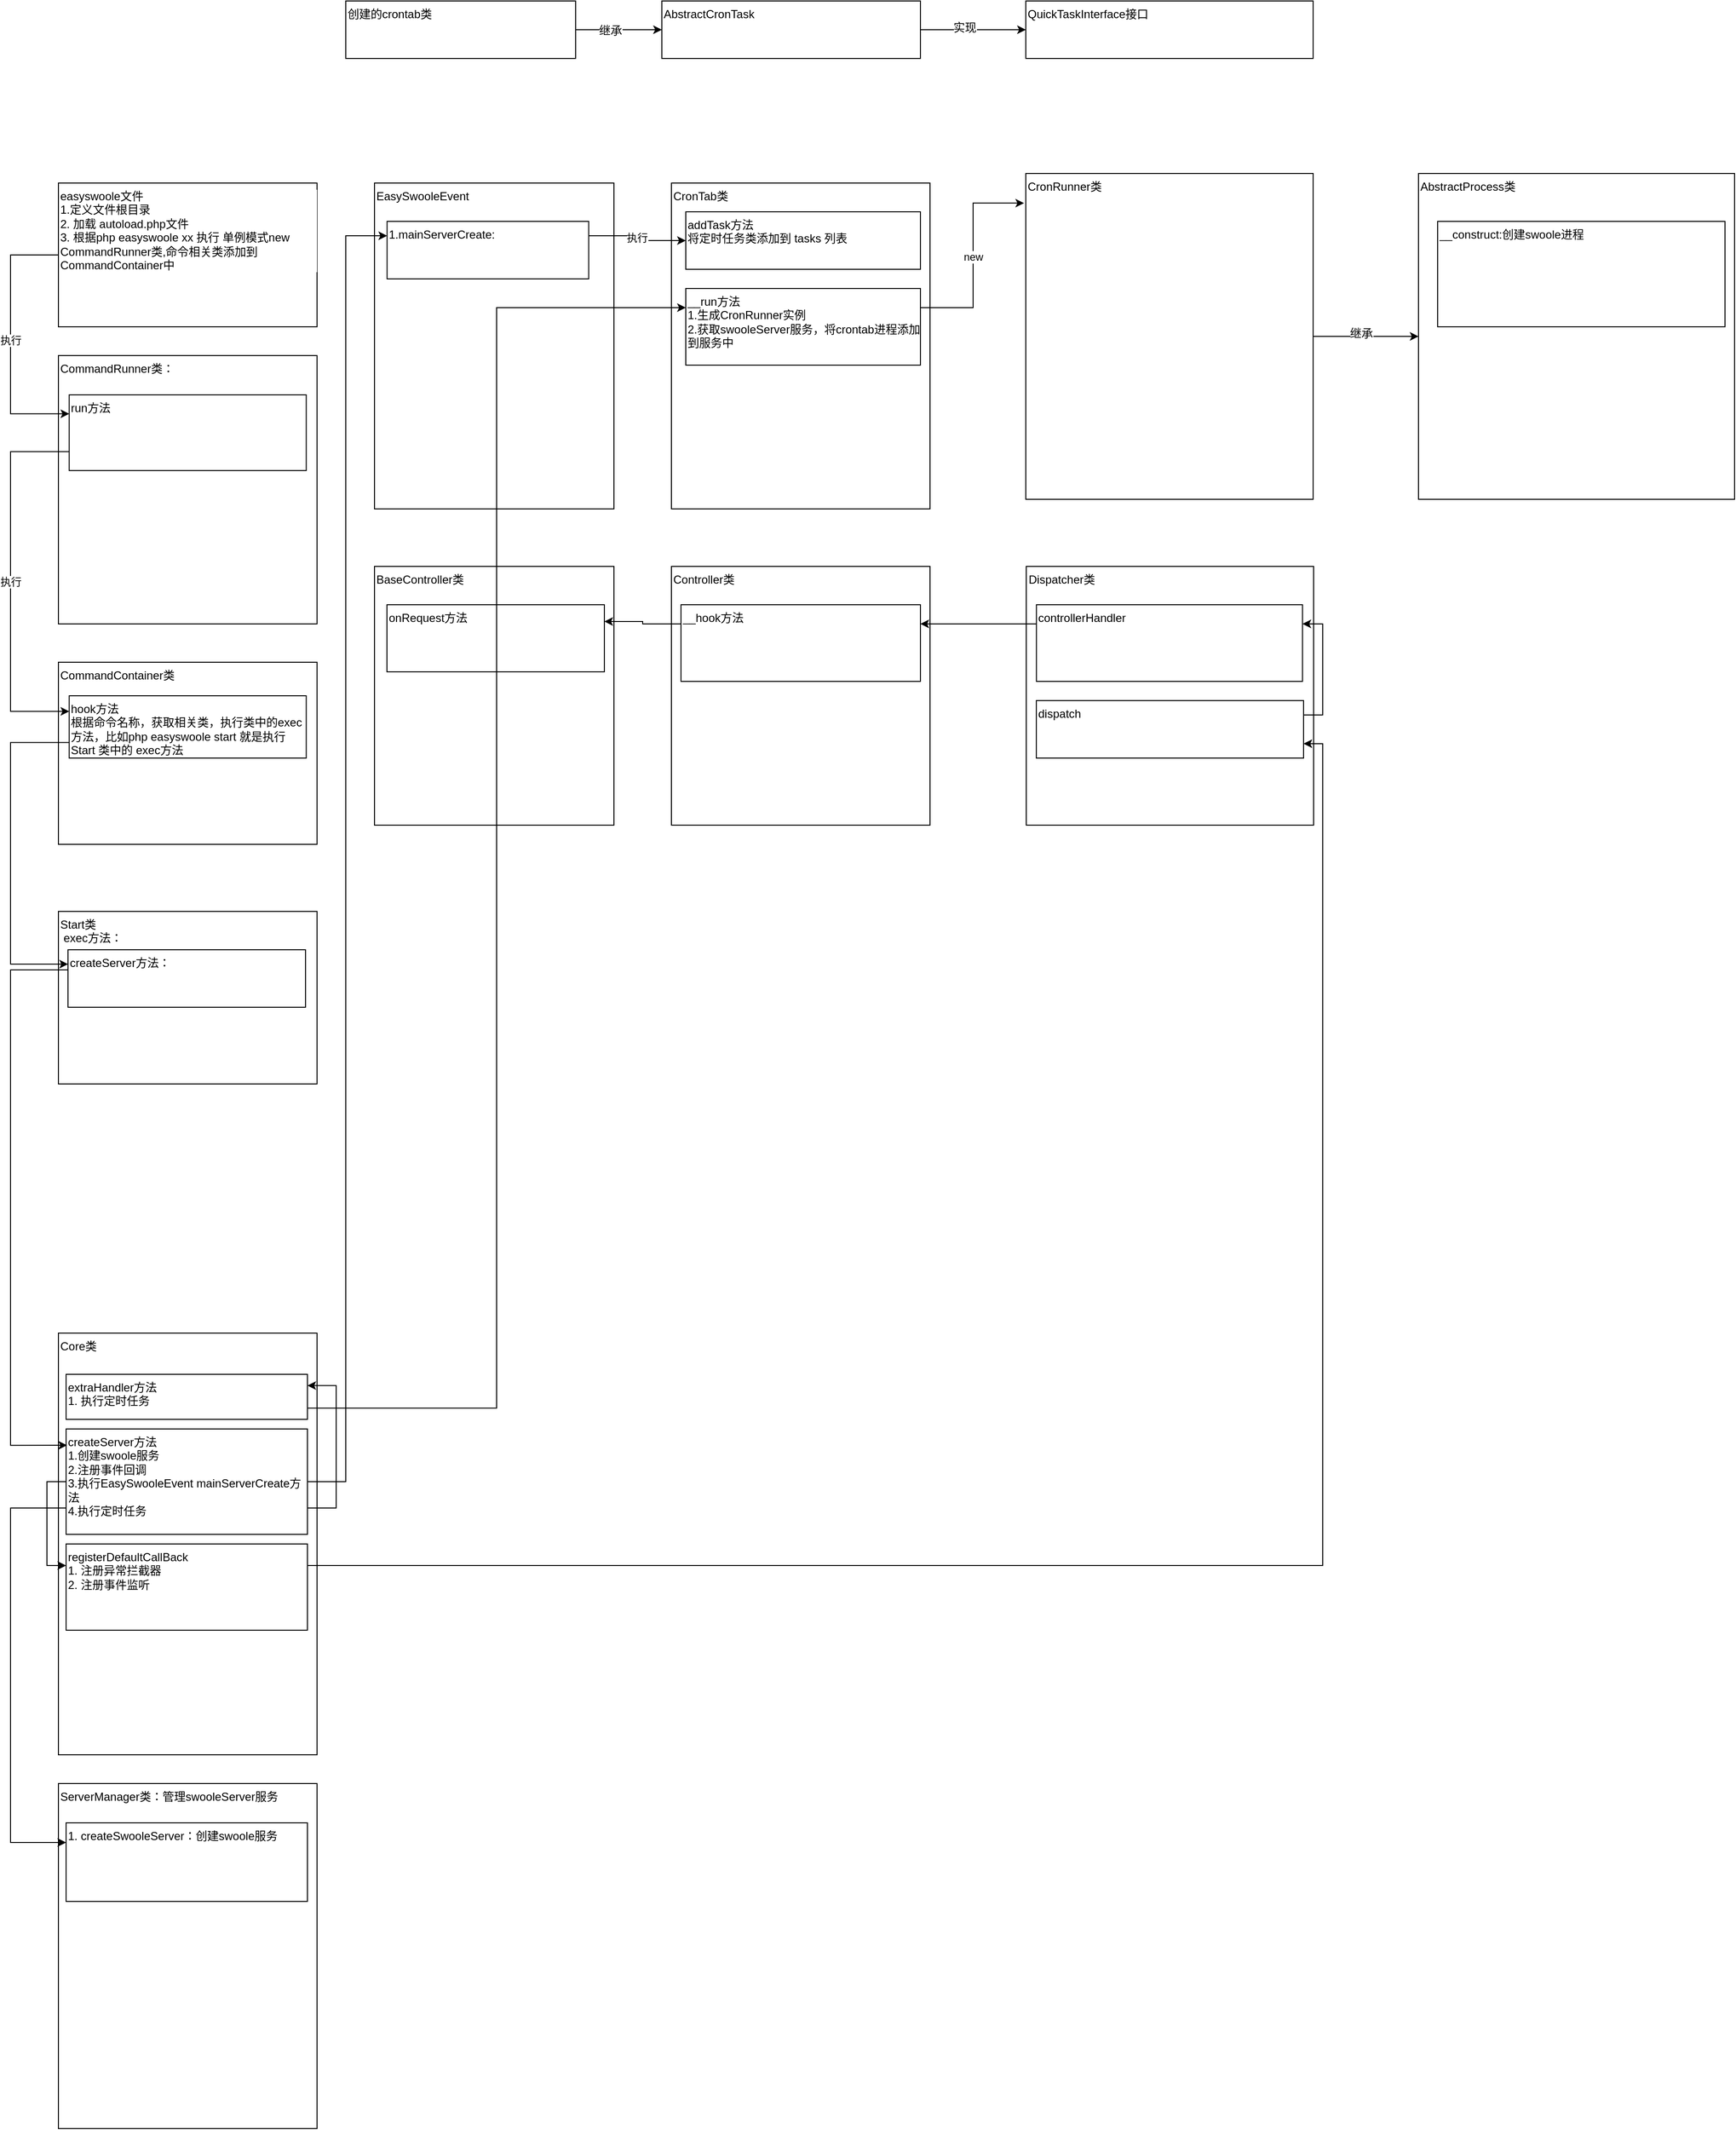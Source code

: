 <mxfile version="12.2.4" pages="1"><diagram id="vr0f-loxd3YGzt9aR8x7" name="第 1 页"><mxGraphModel dx="2377" dy="734" grid="1" gridSize="10" guides="1" tooltips="1" connect="1" arrows="1" fold="1" page="1" pageScale="1" pageWidth="827" pageHeight="1169" math="0" shadow="0"><root><mxCell id="0"/><mxCell id="1" parent="0"/><mxCell id="4" value="" style="edgeStyle=orthogonalEdgeStyle;rounded=0;orthogonalLoop=1;jettySize=auto;html=1;" parent="1" source="2" target="3" edge="1"><mxGeometry relative="1" as="geometry"/></mxCell><mxCell id="5" value="继承" style="text;html=1;resizable=0;points=[];align=center;verticalAlign=middle;labelBackgroundColor=#ffffff;" parent="4" vertex="1" connectable="0"><mxGeometry x="-0.2" y="-1" relative="1" as="geometry"><mxPoint as="offset"/></mxGeometry></mxCell><mxCell id="2" value="创建的crontab类" style="rounded=0;whiteSpace=wrap;html=1;align=left;verticalAlign=top;" parent="1" vertex="1"><mxGeometry x="20" y="350" width="240" height="60" as="geometry"/></mxCell><mxCell id="8" value="" style="edgeStyle=orthogonalEdgeStyle;rounded=0;orthogonalLoop=1;jettySize=auto;html=1;" parent="1" source="3" target="7" edge="1"><mxGeometry relative="1" as="geometry"/></mxCell><mxCell id="9" value="实现" style="text;html=1;resizable=0;points=[];align=center;verticalAlign=middle;labelBackgroundColor=#ffffff;" parent="8" vertex="1" connectable="0"><mxGeometry x="-0.175" y="2" relative="1" as="geometry"><mxPoint as="offset"/></mxGeometry></mxCell><mxCell id="3" value="AbstractCronTask" style="rounded=0;whiteSpace=wrap;html=1;align=left;verticalAlign=top;" parent="1" vertex="1"><mxGeometry x="350" y="350" width="270" height="60" as="geometry"/></mxCell><mxCell id="7" value="QuickTaskInterface接口" style="rounded=0;whiteSpace=wrap;html=1;align=left;verticalAlign=top;" parent="1" vertex="1"><mxGeometry x="730" y="350" width="300" height="60" as="geometry"/></mxCell><mxCell id="16" value="" style="group" parent="1" vertex="1" connectable="0"><mxGeometry x="360" y="540" width="270" height="340" as="geometry"/></mxCell><mxCell id="11" value="CronTab类&lt;br&gt;" style="rounded=0;whiteSpace=wrap;html=1;align=left;verticalAlign=top;" parent="16" vertex="1"><mxGeometry width="270" height="340" as="geometry"/></mxCell><mxCell id="15" value="__run方法&lt;br&gt;1.生成CronRunner实例&lt;br&gt;2.获取swooleServer服务，将crontab进程添加到服务中&lt;br&gt;" style="rounded=0;whiteSpace=wrap;html=1;align=left;verticalAlign=top;" parent="16" vertex="1"><mxGeometry x="15" y="110" width="245" height="80" as="geometry"/></mxCell><mxCell id="17" value="&lt;span style=&quot;white-space: normal&quot;&gt;addTask方法&lt;/span&gt;&lt;br style=&quot;white-space: normal&quot;&gt;&lt;span style=&quot;white-space: normal&quot;&gt;将定时任务类添加到 tasks 列表&lt;/span&gt;" style="rounded=0;whiteSpace=wrap;html=1;align=left;verticalAlign=top;" parent="16" vertex="1"><mxGeometry x="15" y="30" width="245" height="60" as="geometry"/></mxCell><mxCell id="20" style="edgeStyle=orthogonalEdgeStyle;rounded=0;orthogonalLoop=1;jettySize=auto;html=1;exitX=1;exitY=0.5;exitDx=0;exitDy=0;entryX=0;entryY=0.5;entryDx=0;entryDy=0;" parent="1" source="18" target="19" edge="1"><mxGeometry relative="1" as="geometry"/></mxCell><mxCell id="21" value="继承" style="text;html=1;resizable=0;points=[];align=center;verticalAlign=middle;labelBackgroundColor=#ffffff;" parent="20" vertex="1" connectable="0"><mxGeometry x="-0.1" y="3" relative="1" as="geometry"><mxPoint as="offset"/></mxGeometry></mxCell><mxCell id="18" value="CronRunner类" style="rounded=0;whiteSpace=wrap;html=1;align=left;verticalAlign=top;" parent="1" vertex="1"><mxGeometry x="730" y="530" width="300" height="340" as="geometry"/></mxCell><mxCell id="29" value="new" style="edgeStyle=orthogonalEdgeStyle;rounded=0;orthogonalLoop=1;jettySize=auto;html=1;exitX=1;exitY=0.25;exitDx=0;exitDy=0;entryX=-0.006;entryY=0.091;entryDx=0;entryDy=0;entryPerimeter=0;" parent="1" source="15" target="18" edge="1"><mxGeometry relative="1" as="geometry"/></mxCell><mxCell id="34" value="" style="group" parent="1" vertex="1" connectable="0"><mxGeometry x="1140" y="530" width="330" height="340" as="geometry"/></mxCell><mxCell id="19" value="AbstractProcess类" style="rounded=0;whiteSpace=wrap;html=1;align=left;verticalAlign=top;" parent="34" vertex="1"><mxGeometry width="330" height="340" as="geometry"/></mxCell><mxCell id="33" value="__construct:创建swoole进程" style="rounded=0;whiteSpace=wrap;html=1;align=left;verticalAlign=top;" parent="34" vertex="1"><mxGeometry x="20" y="50" width="300" height="110" as="geometry"/></mxCell><mxCell id="42" value="" style="group" parent="1" vertex="1" connectable="0"><mxGeometry x="50" y="540" width="250" height="340" as="geometry"/></mxCell><mxCell id="10" value="EasySwooleEvent" style="rounded=0;whiteSpace=wrap;html=1;align=left;verticalAlign=top;" parent="42" vertex="1"><mxGeometry width="250.0" height="340" as="geometry"/></mxCell><mxCell id="41" value="1.mainServerCreate:" style="rounded=0;whiteSpace=wrap;html=1;align=left;verticalAlign=top;" parent="42" vertex="1"><mxGeometry x="13.158" y="40" width="210.526" height="60" as="geometry"/></mxCell><mxCell id="12" value="执行" style="edgeStyle=orthogonalEdgeStyle;rounded=0;orthogonalLoop=1;jettySize=auto;html=1;entryX=0;entryY=0.5;entryDx=0;entryDy=0;exitX=1;exitY=0.25;exitDx=0;exitDy=0;" parent="1" source="41" target="17" edge="1"><mxGeometry relative="1" as="geometry"/></mxCell><mxCell id="57" value="easyswoole文件&lt;br&gt;1.定义文件根目录&lt;br&gt;2. 加载 autoload.php文件&lt;br&gt;3. 根据php easyswoole xx 执行 单例模式new CommandRunner类,命令相关类添加到CommandContainer中" style="rounded=0;whiteSpace=wrap;html=1;labelBackgroundColor=#FFFFFF;align=left;verticalAlign=top;" parent="1" vertex="1"><mxGeometry x="-280" y="540" width="270" height="150" as="geometry"/></mxCell><mxCell id="60" value="" style="group" parent="1" vertex="1" connectable="0"><mxGeometry x="-280" y="720" width="270" height="280" as="geometry"/></mxCell><mxCell id="58" value="CommandRunner类：" style="rounded=0;whiteSpace=wrap;html=1;labelBackgroundColor=#FFFFFF;align=left;verticalAlign=top;" parent="60" vertex="1"><mxGeometry width="270" height="280" as="geometry"/></mxCell><mxCell id="59" value="run方法" style="rounded=0;whiteSpace=wrap;html=1;verticalAlign=top;align=left;" parent="60" vertex="1"><mxGeometry x="11.25" y="41" width="247.5" height="79" as="geometry"/></mxCell><mxCell id="61" value="执行" style="edgeStyle=orthogonalEdgeStyle;rounded=0;orthogonalLoop=1;jettySize=auto;html=1;exitX=0;exitY=0.5;exitDx=0;exitDy=0;entryX=0;entryY=0.25;entryDx=0;entryDy=0;" parent="1" source="57" target="59" edge="1"><mxGeometry relative="1" as="geometry"><Array as="points"><mxPoint x="-330" y="615"/><mxPoint x="-330" y="781"/></Array></mxGeometry></mxCell><mxCell id="65" value="" style="group" parent="1" vertex="1" connectable="0"><mxGeometry x="-280" y="1040" width="270" height="190" as="geometry"/></mxCell><mxCell id="63" value="CommandContainer类" style="rounded=0;whiteSpace=wrap;html=1;align=left;verticalAlign=top;" parent="65" vertex="1"><mxGeometry width="270" height="190" as="geometry"/></mxCell><mxCell id="64" value="hook方法&lt;br&gt;根据命令名称，获取相关类，执行类中的exec方法，比如php easyswoole start 就是执行Start 类中的 exec方法" style="rounded=0;whiteSpace=wrap;html=1;align=left;verticalAlign=top;" parent="65" vertex="1"><mxGeometry x="11.25" y="35" width="247.5" height="65" as="geometry"/></mxCell><mxCell id="66" value="执行" style="edgeStyle=orthogonalEdgeStyle;rounded=0;orthogonalLoop=1;jettySize=auto;html=1;exitX=0;exitY=0.75;exitDx=0;exitDy=0;entryX=0;entryY=0.25;entryDx=0;entryDy=0;" parent="1" source="59" target="64" edge="1"><mxGeometry relative="1" as="geometry"><Array as="points"><mxPoint x="-330" y="820"/><mxPoint x="-330" y="1091"/></Array></mxGeometry></mxCell><mxCell id="72" value="" style="group" parent="1" vertex="1" connectable="0"><mxGeometry x="-280" y="1300" width="270" height="180" as="geometry"/></mxCell><mxCell id="73" value="Start类&lt;br&gt;&amp;nbsp;exec方法：" style="rounded=0;whiteSpace=wrap;html=1;labelBackgroundColor=none;align=left;verticalAlign=top;" parent="72" vertex="1"><mxGeometry width="270.0" height="180" as="geometry"/></mxCell><mxCell id="74" value="createServer方法：" style="rounded=0;whiteSpace=wrap;html=1;labelBackgroundColor=none;align=left;verticalAlign=top;" parent="72" vertex="1"><mxGeometry x="10" y="40" width="248" height="60" as="geometry"/></mxCell><mxCell id="75" style="edgeStyle=orthogonalEdgeStyle;rounded=0;orthogonalLoop=1;jettySize=auto;html=1;exitX=0;exitY=0.75;exitDx=0;exitDy=0;entryX=0;entryY=0.25;entryDx=0;entryDy=0;" parent="1" source="64" target="74" edge="1"><mxGeometry relative="1" as="geometry"><Array as="points"><mxPoint x="-330" y="1124"/><mxPoint x="-330" y="1355"/></Array></mxGeometry></mxCell><mxCell id="76" value="" style="group;labelBackgroundColor=none;fillColor=#ffe6cc;strokeColor=#d79b00;" parent="1" vertex="1" connectable="0"><mxGeometry x="-280" y="1740" width="270" height="440" as="geometry"/></mxCell><mxCell id="77" value="Core类" style="rounded=0;whiteSpace=wrap;html=1;align=left;verticalAlign=top;" parent="76" vertex="1"><mxGeometry width="270" height="440" as="geometry"/></mxCell><mxCell id="78" value="extraHandler方法&lt;br&gt;1. 执行定时任务" style="rounded=0;whiteSpace=wrap;html=1;align=left;verticalAlign=top;" parent="76" vertex="1"><mxGeometry x="8" y="43" width="252" height="47" as="geometry"/></mxCell><mxCell id="86" style="edgeStyle=orthogonalEdgeStyle;rounded=0;orthogonalLoop=1;jettySize=auto;html=1;exitX=0;exitY=0.5;exitDx=0;exitDy=0;entryX=0;entryY=0.25;entryDx=0;entryDy=0;" parent="76" source="79" target="80" edge="1"><mxGeometry relative="1" as="geometry"/></mxCell><mxCell id="87" style="edgeStyle=orthogonalEdgeStyle;rounded=0;orthogonalLoop=1;jettySize=auto;html=1;exitX=1;exitY=0.75;exitDx=0;exitDy=0;entryX=1;entryY=0.25;entryDx=0;entryDy=0;" parent="76" source="79" target="78" edge="1"><mxGeometry relative="1" as="geometry"><Array as="points"><mxPoint x="290" y="183"/><mxPoint x="290" y="55"/></Array></mxGeometry></mxCell><mxCell id="79" value="createServer方法&lt;br&gt;1.创建swoole服务&lt;br&gt;2.注册事件回调&lt;br&gt;3.执行EasySwooleEvent mainServerCreate方法&lt;br&gt;4.执行定时任务" style="rounded=0;whiteSpace=wrap;html=1;align=left;verticalAlign=top;" parent="76" vertex="1"><mxGeometry x="8" y="100" width="252" height="110" as="geometry"/></mxCell><mxCell id="80" value="registerDefaultCallBack&lt;br&gt;1. 注册异常拦截器&lt;br&gt;2. 注册事件监听" style="rounded=0;whiteSpace=wrap;html=1;labelBackgroundColor=none;align=left;verticalAlign=top;" parent="76" vertex="1"><mxGeometry x="8" y="220" width="252" height="90" as="geometry"/></mxCell><mxCell id="82" value="" style="group" parent="1" vertex="1" connectable="0"><mxGeometry x="-280" y="2210" width="270" height="360" as="geometry"/></mxCell><mxCell id="83" value="ServerManager类：管理swooleServer服务" style="rounded=0;whiteSpace=wrap;html=1;align=left;verticalAlign=top;" parent="82" vertex="1"><mxGeometry width="270" height="360.0" as="geometry"/></mxCell><mxCell id="84" value="1. createSwooleServer：创建swoole服务" style="rounded=0;whiteSpace=wrap;html=1;align=left;verticalAlign=top;" parent="82" vertex="1"><mxGeometry x="8" y="41" width="252" height="82" as="geometry"/></mxCell><mxCell id="85" style="edgeStyle=orthogonalEdgeStyle;rounded=0;orthogonalLoop=1;jettySize=auto;html=1;exitX=0;exitY=0.75;exitDx=0;exitDy=0;entryX=0;entryY=0.25;entryDx=0;entryDy=0;" parent="1" source="79" target="84" edge="1"><mxGeometry relative="1" as="geometry"><Array as="points"><mxPoint x="-330" y="1923"/><mxPoint x="-330" y="2272"/></Array></mxGeometry></mxCell><mxCell id="88" style="edgeStyle=orthogonalEdgeStyle;rounded=0;orthogonalLoop=1;jettySize=auto;html=1;exitX=0;exitY=0.75;exitDx=0;exitDy=0;entryX=0.004;entryY=0.155;entryDx=0;entryDy=0;entryPerimeter=0;" parent="1" source="74" target="79" edge="1"><mxGeometry relative="1" as="geometry"><Array as="points"><mxPoint x="-330" y="1361"/><mxPoint x="-330" y="1857"/></Array></mxGeometry></mxCell><mxCell id="89" style="edgeStyle=orthogonalEdgeStyle;rounded=0;orthogonalLoop=1;jettySize=auto;html=1;exitX=1;exitY=0.5;exitDx=0;exitDy=0;entryX=0;entryY=0.25;entryDx=0;entryDy=0;" parent="1" source="79" target="41" edge="1"><mxGeometry relative="1" as="geometry"><Array as="points"><mxPoint x="20" y="1895"/><mxPoint x="20" y="595"/></Array></mxGeometry></mxCell><mxCell id="93" value="" style="group" parent="1" vertex="1" connectable="0"><mxGeometry x="50" y="940" width="250" height="270" as="geometry"/></mxCell><mxCell id="90" value="BaseController类&lt;br&gt;" style="rounded=0;whiteSpace=wrap;html=1;labelBackgroundColor=none;fillColor=none;verticalAlign=top;align=left;" parent="93" vertex="1"><mxGeometry width="250" height="270" as="geometry"/></mxCell><mxCell id="92" value="onRequest方法" style="rounded=0;whiteSpace=wrap;html=1;labelBackgroundColor=none;fillColor=none;align=left;verticalAlign=top;" parent="93" vertex="1"><mxGeometry x="13" y="40" width="227" height="70" as="geometry"/></mxCell><mxCell id="95" value="" style="group" parent="1" vertex="1" connectable="0"><mxGeometry x="360" y="940" width="270" height="270" as="geometry"/></mxCell><mxCell id="91" value="Controller类" style="rounded=0;whiteSpace=wrap;html=1;labelBackgroundColor=none;fillColor=none;verticalAlign=top;align=left;" parent="95" vertex="1"><mxGeometry width="270" height="270" as="geometry"/></mxCell><mxCell id="94" value="__hook方法" style="rounded=0;whiteSpace=wrap;html=1;labelBackgroundColor=none;fillColor=none;align=left;verticalAlign=top;" parent="95" vertex="1"><mxGeometry x="10" y="40" width="250" height="80" as="geometry"/></mxCell><mxCell id="96" value="" style="group" parent="1" vertex="1" connectable="0"><mxGeometry x="730" y="940" width="300" height="270" as="geometry"/></mxCell><mxCell id="97" value="Dispatcher类" style="rounded=0;whiteSpace=wrap;html=1;labelBackgroundColor=none;fillColor=none;verticalAlign=top;align=left;" parent="96" vertex="1"><mxGeometry x="0.5" width="300" height="270" as="geometry"/></mxCell><mxCell id="98" value="controllerHandler" style="rounded=0;whiteSpace=wrap;html=1;labelBackgroundColor=none;fillColor=none;align=left;verticalAlign=top;" parent="96" vertex="1"><mxGeometry x="11.111" y="40" width="277.778" height="80" as="geometry"/></mxCell><mxCell id="100" style="edgeStyle=orthogonalEdgeStyle;rounded=0;orthogonalLoop=1;jettySize=auto;html=1;exitX=1;exitY=0.25;exitDx=0;exitDy=0;entryX=1;entryY=0.25;entryDx=0;entryDy=0;" parent="96" source="99" target="98" edge="1"><mxGeometry relative="1" as="geometry"/></mxCell><mxCell id="99" value="dispatch" style="rounded=0;whiteSpace=wrap;html=1;labelBackgroundColor=none;fillColor=none;align=left;verticalAlign=top;" parent="96" vertex="1"><mxGeometry x="11" y="140" width="279" height="60" as="geometry"/></mxCell><mxCell id="101" style="edgeStyle=orthogonalEdgeStyle;rounded=0;orthogonalLoop=1;jettySize=auto;html=1;exitX=0;exitY=0.25;exitDx=0;exitDy=0;entryX=1;entryY=0.25;entryDx=0;entryDy=0;" parent="1" source="98" target="94" edge="1"><mxGeometry relative="1" as="geometry"/></mxCell><mxCell id="102" style="edgeStyle=orthogonalEdgeStyle;rounded=0;orthogonalLoop=1;jettySize=auto;html=1;exitX=0;exitY=0.25;exitDx=0;exitDy=0;entryX=1;entryY=0.25;entryDx=0;entryDy=0;" parent="1" source="94" target="92" edge="1"><mxGeometry relative="1" as="geometry"/></mxCell><mxCell id="103" style="edgeStyle=orthogonalEdgeStyle;rounded=0;orthogonalLoop=1;jettySize=auto;html=1;exitX=1;exitY=0.25;exitDx=0;exitDy=0;entryX=1;entryY=0.75;entryDx=0;entryDy=0;" parent="1" source="80" target="99" edge="1"><mxGeometry relative="1" as="geometry"/></mxCell><mxCell id="104" style="edgeStyle=orthogonalEdgeStyle;rounded=0;orthogonalLoop=1;jettySize=auto;html=1;exitX=1;exitY=0.75;exitDx=0;exitDy=0;entryX=0;entryY=0.25;entryDx=0;entryDy=0;" parent="1" source="78" target="15" edge="1"><mxGeometry relative="1" as="geometry"/></mxCell></root></mxGraphModel></diagram></mxfile>